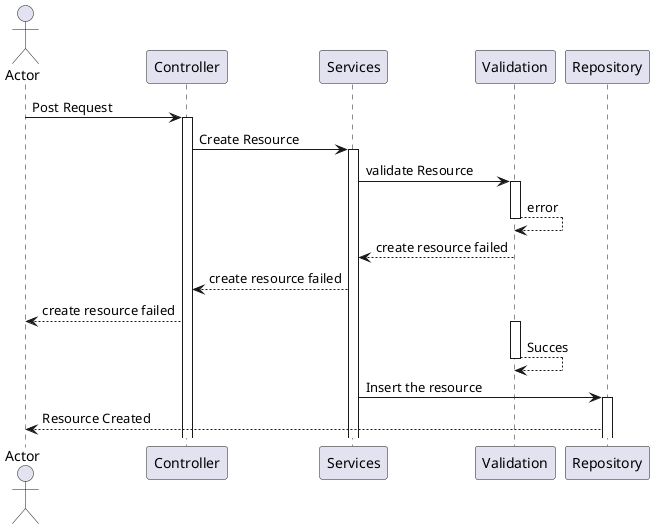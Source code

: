 @startuml
actor Actor

Actor -> Controller: Post Request
activate Controller
Controller -> Services: Create Resource

activate Services
Services -> Validation : validate Resource

activate Validation
Validation --> Validation-- : error


Validation --> Services-- : create resource failed

Services --> Controller : create resource failed

Controller --> Actor : create resource failed


activate Validation
Validation --> Validation-- : Succes


Services -> Repository : Insert the resource
activate Repository


Repository --> Actor: Resource Created

@enduml
